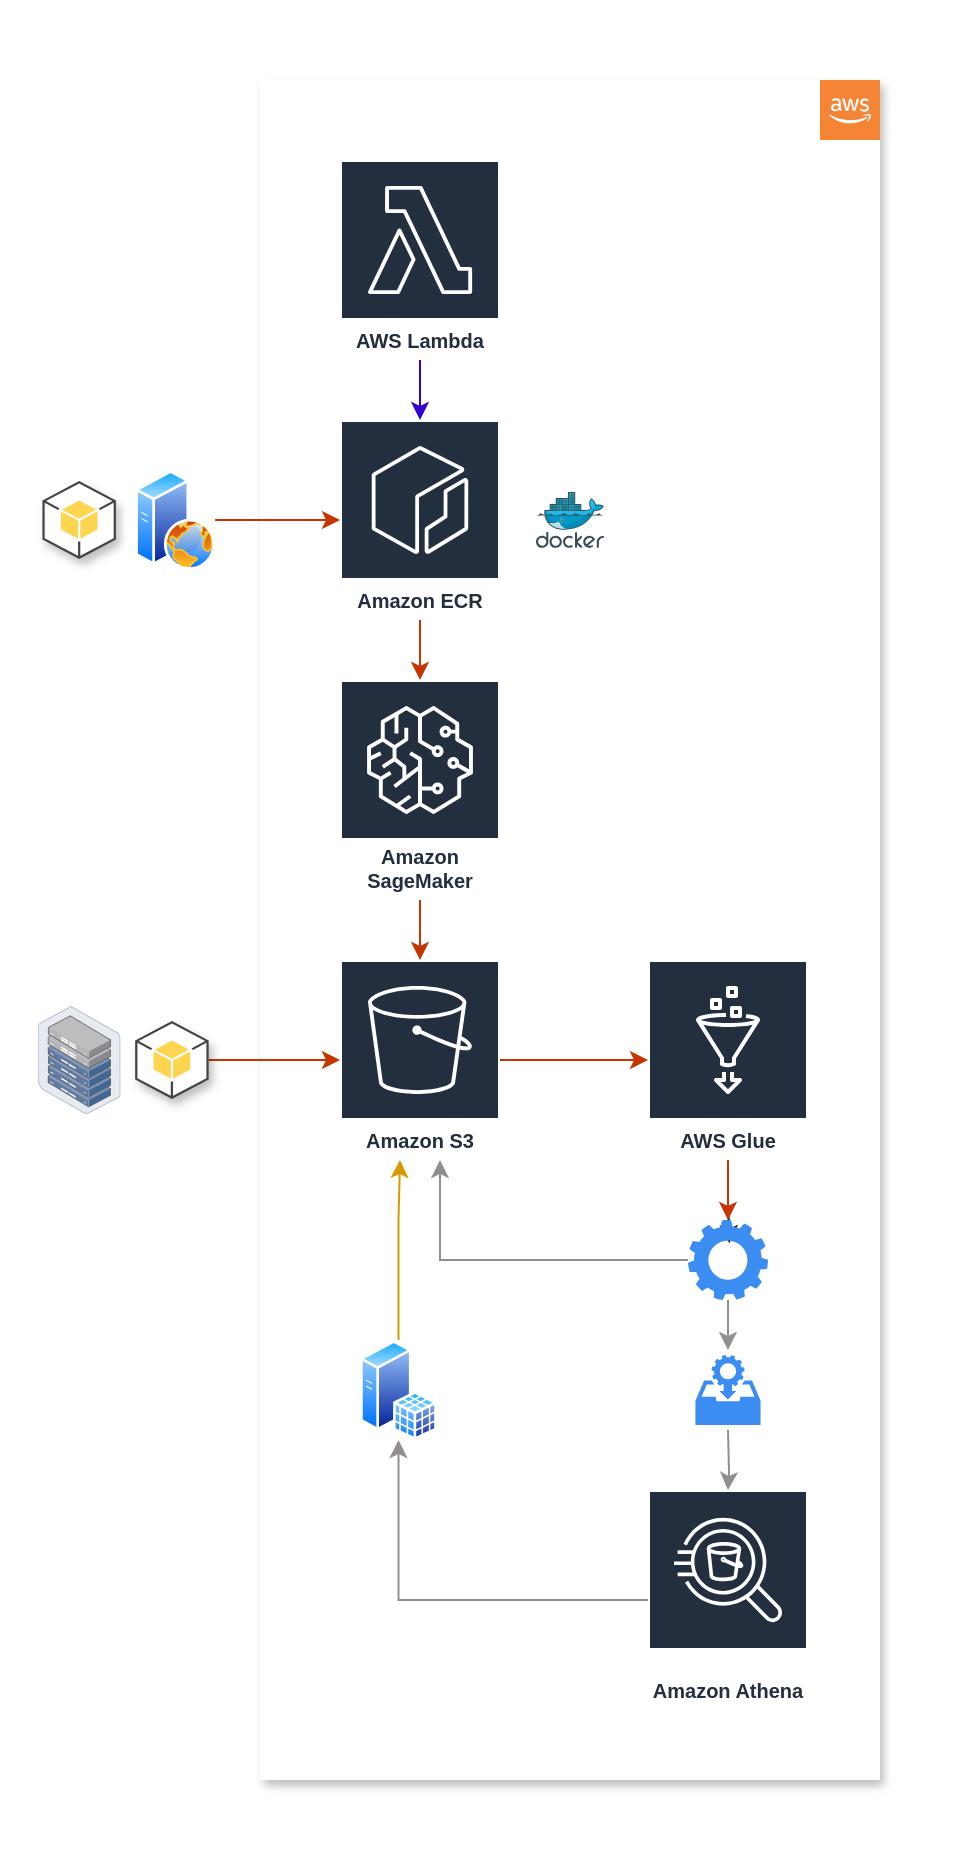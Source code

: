 <mxfile>
    <diagram id="efU3Od57x1S5jcg2LvYc" name="Page-1">
        <mxGraphModel dx="882" dy="1787" grid="1" gridSize="10" guides="1" tooltips="1" connect="1" arrows="1" fold="1" page="1" pageScale="1" pageWidth="827" pageHeight="1169" math="0" shadow="0">
            <root>
                <mxCell id="0"/>
                <mxCell id="1" parent="0"/>
                <mxCell id="17" value="" style="rounded=0;whiteSpace=wrap;html=1;fillColor=#FFFFFF;strokeColor=none;" parent="1" vertex="1">
                    <mxGeometry x="80" y="-140" width="480" height="930" as="geometry"/>
                </mxCell>
                <mxCell id="fjMfWLwFmTZbs2qAcrp_-68" value="" style="rounded=0;whiteSpace=wrap;html=1;dashed=1;strokeColor=none;glass=0;shadow=1;" parent="1" vertex="1">
                    <mxGeometry x="210" y="-100" width="310" height="850" as="geometry"/>
                </mxCell>
                <mxCell id="fjMfWLwFmTZbs2qAcrp_-62" style="edgeStyle=orthogonalEdgeStyle;rounded=0;orthogonalLoop=1;jettySize=auto;html=1;fillColor=#fa6800;strokeColor=#C73500;" parent="1" source="4" target="5" edge="1">
                    <mxGeometry relative="1" as="geometry">
                        <Array as="points">
                            <mxPoint x="370" y="390"/>
                            <mxPoint x="370" y="390"/>
                        </Array>
                    </mxGeometry>
                </mxCell>
                <mxCell id="4" value="Amazon S3" style="outlineConnect=0;fontColor=#232F3E;gradientColor=none;strokeColor=#ffffff;fillColor=#232F3E;dashed=0;verticalLabelPosition=middle;verticalAlign=bottom;align=center;html=1;whiteSpace=wrap;fontSize=10;fontStyle=1;spacing=3;shape=mxgraph.aws4.productIcon;prIcon=mxgraph.aws4.s3;" parent="1" vertex="1">
                    <mxGeometry x="250" y="340" width="80" height="100" as="geometry"/>
                </mxCell>
                <mxCell id="fjMfWLwFmTZbs2qAcrp_-56" style="edgeStyle=orthogonalEdgeStyle;rounded=0;orthogonalLoop=1;jettySize=auto;html=1;entryX=0.517;entryY=0.292;entryDx=0;entryDy=0;entryPerimeter=0;" parent="1" source="5" target="47" edge="1">
                    <mxGeometry relative="1" as="geometry"/>
                </mxCell>
                <mxCell id="fjMfWLwFmTZbs2qAcrp_-57" style="edgeStyle=orthogonalEdgeStyle;rounded=0;orthogonalLoop=1;jettySize=auto;html=1;fillColor=#fa6800;strokeColor=#C73500;" parent="1" source="5" target="47" edge="1">
                    <mxGeometry relative="1" as="geometry"/>
                </mxCell>
                <mxCell id="5" value="AWS Glue" style="outlineConnect=0;fontColor=#232F3E;gradientColor=none;strokeColor=#ffffff;fillColor=#232F3E;dashed=0;verticalLabelPosition=middle;verticalAlign=bottom;align=center;html=1;whiteSpace=wrap;fontSize=10;fontStyle=1;spacing=3;shape=mxgraph.aws4.productIcon;prIcon=mxgraph.aws4.glue;" parent="1" vertex="1">
                    <mxGeometry x="404" y="340" width="80" height="100" as="geometry"/>
                </mxCell>
                <mxCell id="fjMfWLwFmTZbs2qAcrp_-53" style="edgeStyle=orthogonalEdgeStyle;rounded=0;orthogonalLoop=1;jettySize=auto;html=1;fillColor=#fa6800;strokeColor=#948F8F;" parent="1" source="9" target="fjMfWLwFmTZbs2qAcrp_-50" edge="1">
                    <mxGeometry relative="1" as="geometry"/>
                </mxCell>
                <mxCell id="9" value="Amazon Athena" style="outlineConnect=0;fontColor=#232F3E;gradientColor=none;strokeColor=#ffffff;fillColor=#232F3E;dashed=0;verticalLabelPosition=middle;verticalAlign=bottom;align=center;html=1;whiteSpace=wrap;fontSize=10;fontStyle=1;spacing=3;shape=mxgraph.aws4.productIcon;prIcon=mxgraph.aws4.athena;" parent="1" vertex="1">
                    <mxGeometry x="404" y="605" width="80" height="110" as="geometry"/>
                </mxCell>
                <mxCell id="fjMfWLwFmTZbs2qAcrp_-72" style="edgeStyle=orthogonalEdgeStyle;rounded=0;orthogonalLoop=1;jettySize=auto;html=1;fillColor=#fa6800;strokeColor=#C73500;" parent="1" source="15" target="4" edge="1">
                    <mxGeometry relative="1" as="geometry"/>
                </mxCell>
                <mxCell id="15" value="Amazon SageMaker" style="outlineConnect=0;fontColor=#232F3E;gradientColor=none;strokeColor=#ffffff;fillColor=#232F3E;dashed=0;verticalLabelPosition=middle;verticalAlign=bottom;align=center;html=1;whiteSpace=wrap;fontSize=10;fontStyle=1;spacing=3;shape=mxgraph.aws4.productIcon;prIcon=mxgraph.aws4.sagemaker;" parent="1" vertex="1">
                    <mxGeometry x="250" y="200" width="80" height="110" as="geometry"/>
                </mxCell>
                <mxCell id="18" value="" style="outlineConnect=0;dashed=0;verticalLabelPosition=bottom;verticalAlign=top;align=center;html=1;shape=mxgraph.aws3.cloud_2;fillColor=#F58534;gradientColor=none;" parent="1" vertex="1">
                    <mxGeometry x="490" y="-100" width="30" height="30" as="geometry"/>
                </mxCell>
                <mxCell id="22" value="" style="shape=image;verticalLabelPosition=bottom;labelBackgroundColor=#ffffff;verticalAlign=top;aspect=fixed;imageAspect=0;image=https://external-content.duckduckgo.com/iu/?u=https%3A%2F%2Ftse2.mm.bing.net%2Fth%3Fid%3DOIP.txwKGJOoQ2W0ka_9htbu0QAAAA%26pid%3DApi&amp;f=1;" parent="1" vertex="1">
                    <mxGeometry x="80" y="-140" width="30" height="30" as="geometry"/>
                </mxCell>
                <mxCell id="25" value="" style="shape=image;verticalLabelPosition=bottom;labelBackgroundColor=#ffffff;verticalAlign=top;aspect=fixed;imageAspect=0;image=https://external-content.duckduckgo.com/iu/?u=https%3A%2F%2Ftse4.mm.bing.net%2Fth%3Fid%3DOIP.unmMJglfdvXIVN6lkWMGUwHaHa%26pid%3DApi&amp;f=1;" parent="1" vertex="1">
                    <mxGeometry x="111.56" y="-140" width="30" height="30" as="geometry"/>
                </mxCell>
                <mxCell id="31" value="" style="points=[];aspect=fixed;html=1;align=center;shadow=0;dashed=0;image;image=img/lib/allied_telesis/storage/Datacenter_Server_Half_Rack_ToR.svg;rounded=0;strokeColor=#030303;fillColor=#E8E8E8;" parent="1" vertex="1">
                    <mxGeometry x="98.8" y="363" width="41.56" height="54" as="geometry"/>
                </mxCell>
                <mxCell id="54" style="edgeStyle=orthogonalEdgeStyle;rounded=0;orthogonalLoop=1;jettySize=auto;html=1;fillColor=#fa6800;strokeColor=#C73500;" parent="1" source="33" target="50" edge="1">
                    <mxGeometry relative="1" as="geometry"/>
                </mxCell>
                <mxCell id="33" value="" style="aspect=fixed;perimeter=ellipsePerimeter;html=1;align=center;shadow=0;dashed=0;spacingTop=3;image;image=img/lib/active_directory/web_server.svg;rounded=0;strokeColor=#030303;fillColor=#E8E8E8;" parent="1" vertex="1">
                    <mxGeometry x="147.58" y="95" width="40" height="50" as="geometry"/>
                </mxCell>
                <mxCell id="49" style="edgeStyle=orthogonalEdgeStyle;rounded=0;orthogonalLoop=1;jettySize=auto;html=1;strokeColor=#C73500;fillColor=#fa6800;" parent="1" source="35" target="4" edge="1">
                    <mxGeometry relative="1" as="geometry"/>
                </mxCell>
                <mxCell id="35" value="" style="outlineConnect=0;dashed=0;verticalLabelPosition=bottom;verticalAlign=top;align=center;html=1;shape=mxgraph.aws3.android;fillColor=#FFD44F;gradientColor=none;rounded=0;shadow=1;strokeColor=#030303;" parent="1" vertex="1">
                    <mxGeometry x="147.58" y="370.5" width="36.75" height="39" as="geometry"/>
                </mxCell>
                <mxCell id="51" style="edgeStyle=orthogonalEdgeStyle;rounded=0;orthogonalLoop=1;jettySize=auto;html=1;fillColor=#6a00ff;strokeColor=#3700CC;" parent="1" source="37" target="50" edge="1">
                    <mxGeometry relative="1" as="geometry"/>
                </mxCell>
                <mxCell id="37" value="AWS Lambda" style="outlineConnect=0;fontColor=#232F3E;gradientColor=none;strokeColor=#ffffff;fillColor=#232F3E;dashed=0;verticalLabelPosition=middle;verticalAlign=bottom;align=center;html=1;whiteSpace=wrap;fontSize=10;fontStyle=1;spacing=3;shape=mxgraph.aws4.productIcon;prIcon=mxgraph.aws4.lambda;rounded=0;shadow=0;" parent="1" vertex="1">
                    <mxGeometry x="250" y="-60" width="80" height="100" as="geometry"/>
                </mxCell>
                <mxCell id="fjMfWLwFmTZbs2qAcrp_-63" style="edgeStyle=orthogonalEdgeStyle;rounded=0;orthogonalLoop=1;jettySize=auto;html=1;fillColor=#fa6800;strokeColor=#948F8F;" parent="1" source="47" target="4" edge="1">
                    <mxGeometry relative="1" as="geometry">
                        <Array as="points">
                            <mxPoint x="300" y="490"/>
                        </Array>
                    </mxGeometry>
                </mxCell>
                <mxCell id="fjMfWLwFmTZbs2qAcrp_-65" style="edgeStyle=orthogonalEdgeStyle;rounded=0;orthogonalLoop=1;jettySize=auto;html=1;fillColor=#fa6800;strokeColor=#948F8F;" parent="1" source="47" edge="1">
                    <mxGeometry relative="1" as="geometry">
                        <mxPoint x="444" y="535" as="targetPoint"/>
                    </mxGeometry>
                </mxCell>
                <mxCell id="47" value="" style="html=1;aspect=fixed;strokeColor=none;shadow=0;align=center;verticalAlign=top;fillColor=#3B8DF1;shape=mxgraph.gcp2.gear" parent="1" vertex="1">
                    <mxGeometry x="424" y="470" width="40" height="40" as="geometry"/>
                </mxCell>
                <mxCell id="fjMfWLwFmTZbs2qAcrp_-60" style="edgeStyle=orthogonalEdgeStyle;rounded=0;orthogonalLoop=1;jettySize=auto;html=1;fillColor=#fa6800;strokeColor=#948F8F;" parent="1" target="9" edge="1">
                    <mxGeometry relative="1" as="geometry">
                        <mxPoint x="444" y="575" as="sourcePoint"/>
                    </mxGeometry>
                </mxCell>
                <mxCell id="fjMfWLwFmTZbs2qAcrp_-52" style="edgeStyle=orthogonalEdgeStyle;rounded=0;orthogonalLoop=1;jettySize=auto;html=1;fillColor=#ffcd28;strokeColor=#d79b00;gradientColor=#ffa500;" parent="1" source="fjMfWLwFmTZbs2qAcrp_-50" target="4" edge="1">
                    <mxGeometry relative="1" as="geometry">
                        <mxPoint x="269.25" y="375" as="targetPoint"/>
                        <Array as="points">
                            <mxPoint x="280" y="470"/>
                            <mxPoint x="280" y="470"/>
                        </Array>
                    </mxGeometry>
                </mxCell>
                <mxCell id="fjMfWLwFmTZbs2qAcrp_-50" value="" style="aspect=fixed;perimeter=ellipsePerimeter;html=1;align=center;shadow=0;dashed=0;spacingTop=3;image;image=img/lib/active_directory/sql_server.svg;" parent="1" vertex="1">
                    <mxGeometry x="260" y="530" width="38.5" height="50" as="geometry"/>
                </mxCell>
                <mxCell id="53" style="edgeStyle=orthogonalEdgeStyle;rounded=0;orthogonalLoop=1;jettySize=auto;html=1;fillColor=#fa6800;strokeColor=#C73500;" parent="1" source="50" target="15" edge="1">
                    <mxGeometry relative="1" as="geometry"/>
                </mxCell>
                <mxCell id="50" value="Amazon ECR" style="outlineConnect=0;fontColor=#232F3E;gradientColor=none;strokeColor=#ffffff;fillColor=#232F3E;dashed=0;verticalLabelPosition=middle;verticalAlign=bottom;align=center;html=1;whiteSpace=wrap;fontSize=10;fontStyle=1;spacing=3;shape=mxgraph.aws4.productIcon;prIcon=mxgraph.aws4.ecr;" parent="1" vertex="1">
                    <mxGeometry x="250" y="70" width="80" height="100" as="geometry"/>
                </mxCell>
                <mxCell id="55" value="" style="aspect=fixed;html=1;points=[];align=center;image;fontSize=12;image=img/lib/mscae/Docker.svg;" parent="1" vertex="1">
                    <mxGeometry x="348" y="106.06" width="34" height="27.88" as="geometry"/>
                </mxCell>
                <mxCell id="56" value="" style="html=1;aspect=fixed;strokeColor=none;shadow=0;align=center;verticalAlign=top;fillColor=#3B8DF1;shape=mxgraph.gcp2.data_access" parent="1" vertex="1">
                    <mxGeometry x="427.72" y="537.5" width="32.55" height="35" as="geometry"/>
                </mxCell>
                <mxCell id="57" value="" style="outlineConnect=0;dashed=0;verticalLabelPosition=bottom;verticalAlign=top;align=center;html=1;shape=mxgraph.aws3.android;fillColor=#FFD44F;gradientColor=none;rounded=0;shadow=1;strokeColor=#030303;" vertex="1" parent="1">
                    <mxGeometry x="101.21" y="100.5" width="36.75" height="39" as="geometry"/>
                </mxCell>
            </root>
        </mxGraphModel>
    </diagram>
</mxfile>